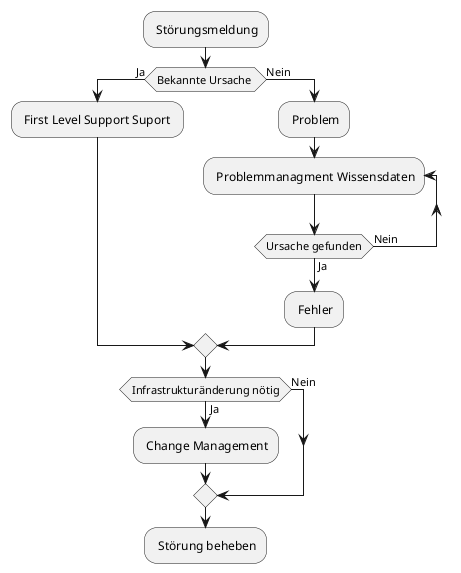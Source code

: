 @startuml "Zusammenhänge zwischen Störung, Problem und Fehler beim Service Support"
: Störungsmeldung;
if (Bekannte Ursache ) then (Ja)
: First Level Support Suport ;
else (Nein)
: Problem;
repeat : Problemmanagment Wissensdaten;
repeat while(Ursache gefunden) is (Nein) not (Ja)
: Fehler;
endif
if (Infrastrukturänderung nötig) then (Ja)
: Change Management;
else (Nein)
endif
: Störung beheben;
@enduml